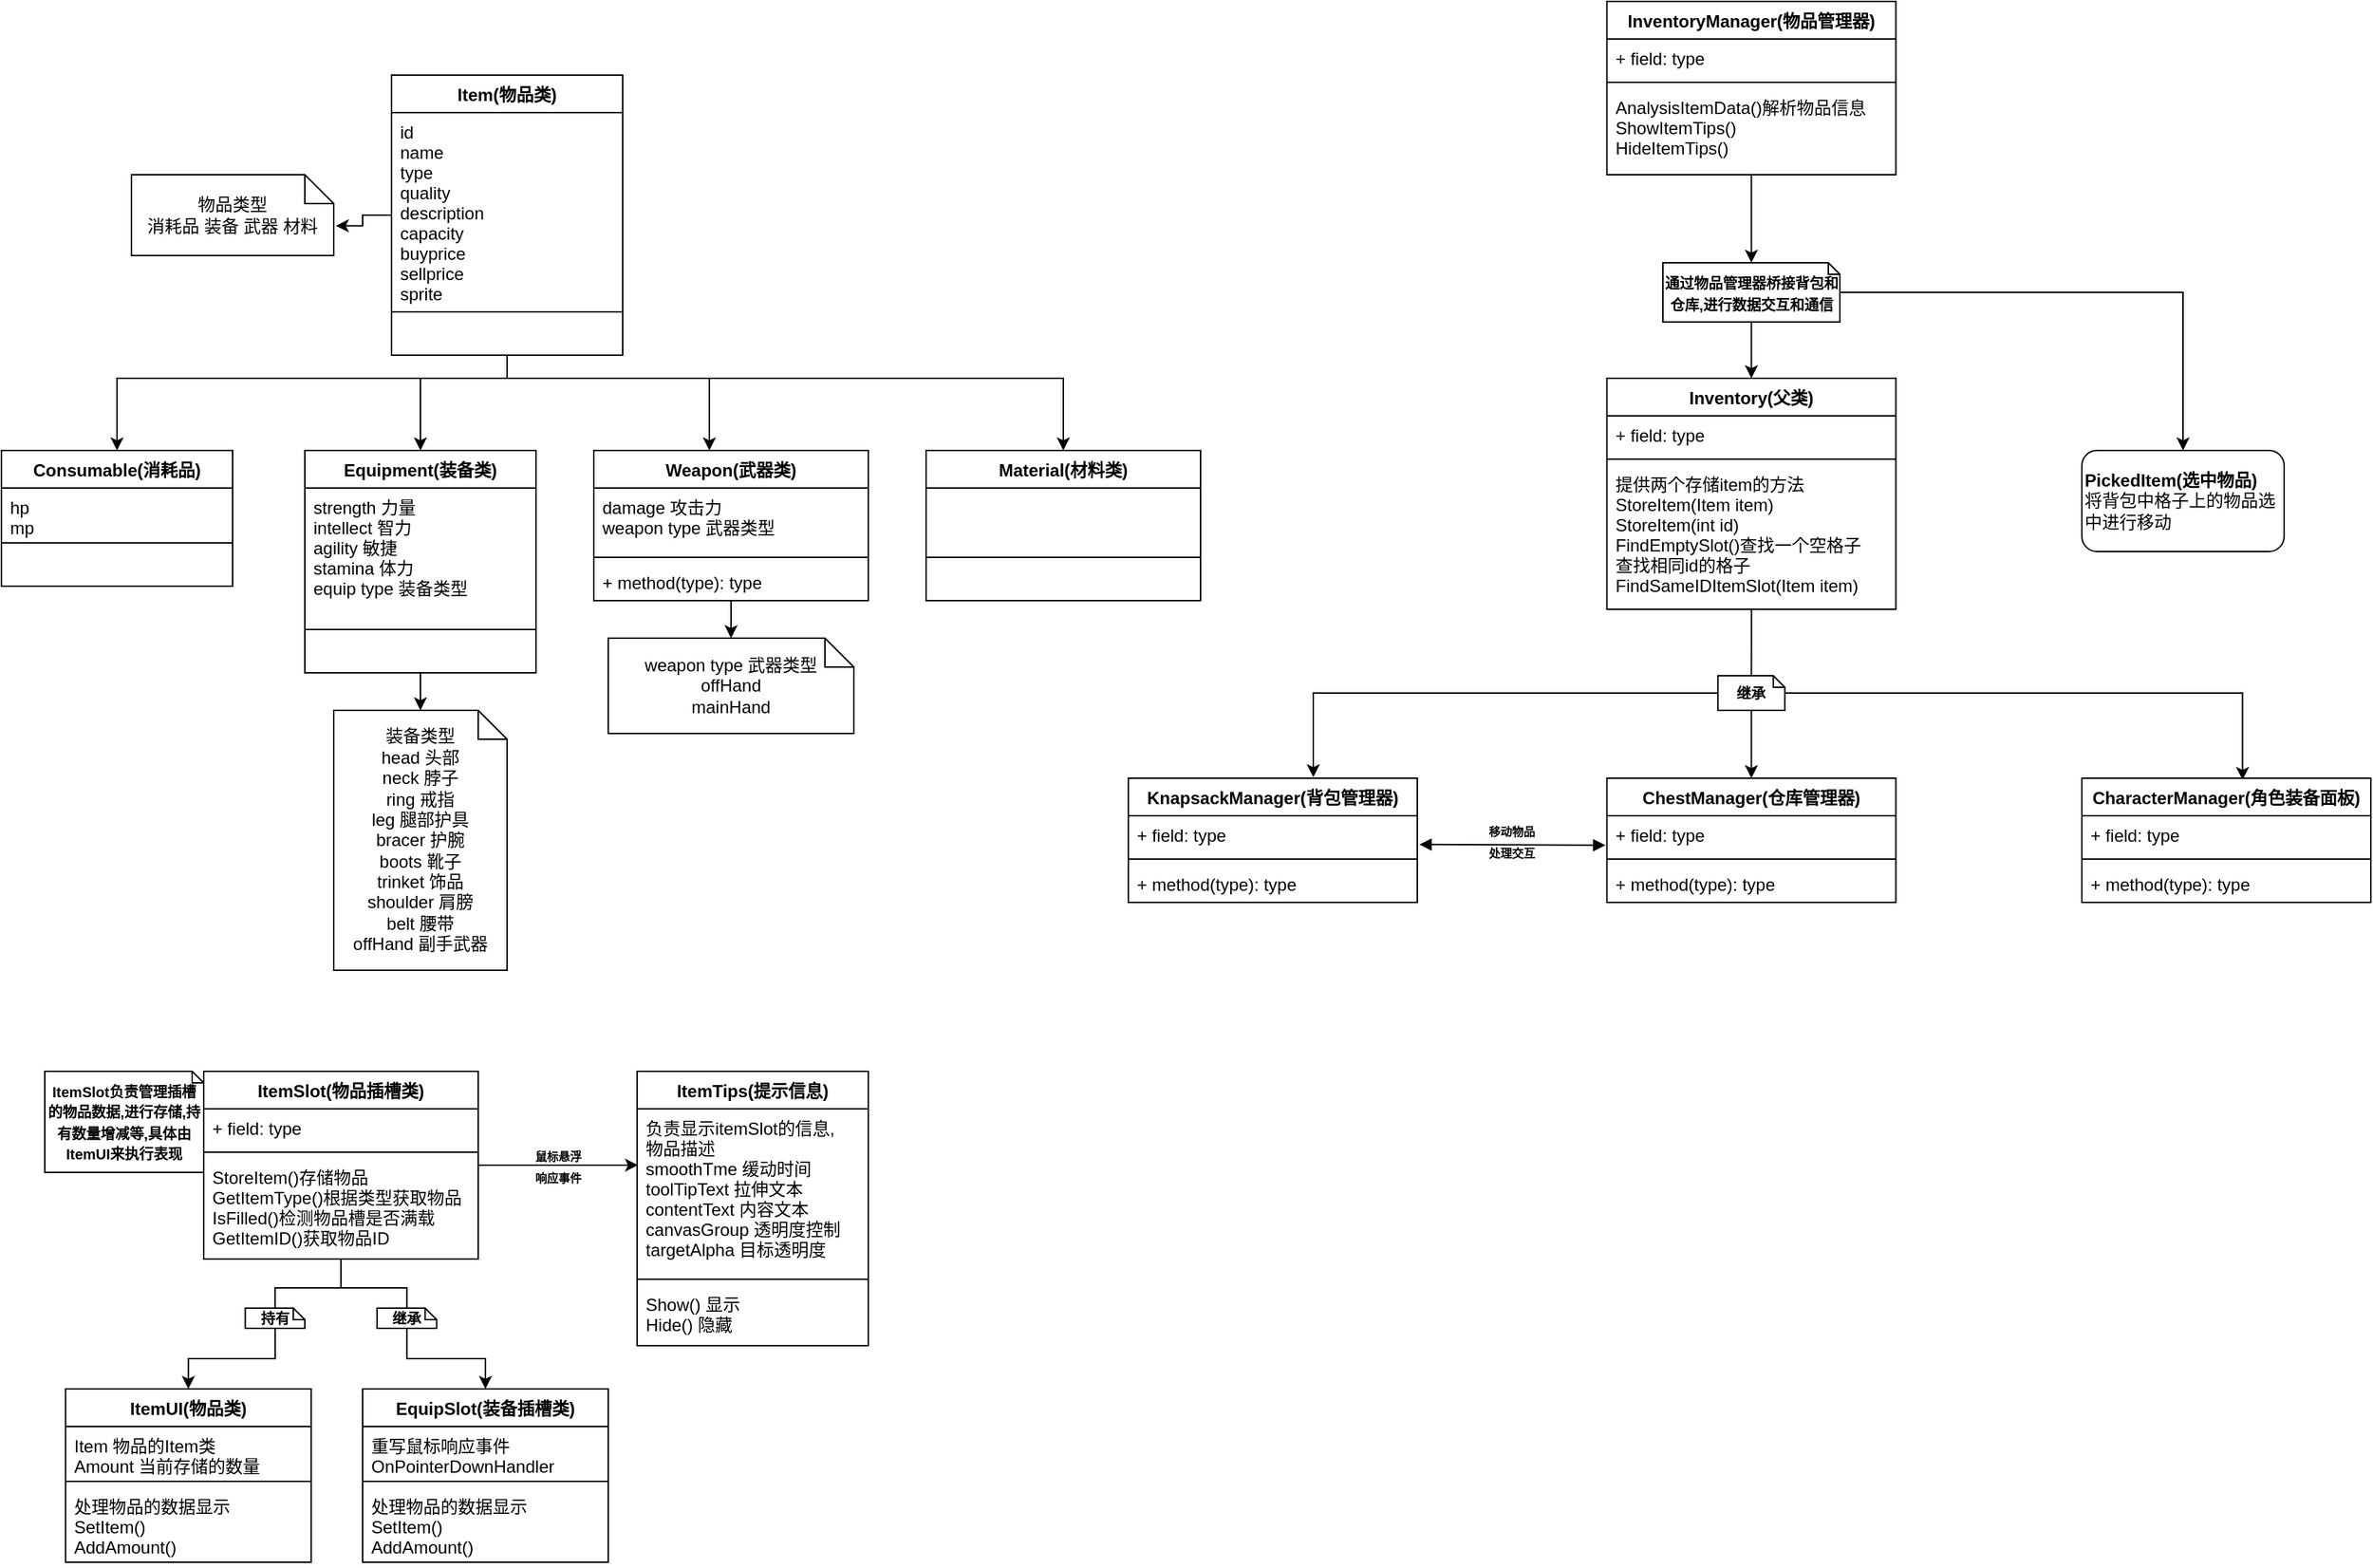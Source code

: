 <mxfile version="14.6.0" type="device"><diagram id="ZgeXcxt-RcczMnQYIGHZ" name="Page-1"><mxGraphModel dx="738" dy="413" grid="1" gridSize="10" guides="1" tooltips="1" connect="1" arrows="1" fold="1" page="1" pageScale="1" pageWidth="850" pageHeight="1100" math="0" shadow="0"><root><mxCell id="0"/><mxCell id="1" parent="0"/><mxCell id="dufxgDNVYpHI1OGXflw_-27" style="edgeStyle=orthogonalEdgeStyle;rounded=0;orthogonalLoop=1;jettySize=auto;html=1;entryX=0.5;entryY=0;entryDx=0;entryDy=0;" parent="1" source="dufxgDNVYpHI1OGXflw_-8" target="dufxgDNVYpHI1OGXflw_-14" edge="1"><mxGeometry relative="1" as="geometry"><Array as="points"><mxPoint x="440" y="360"/><mxPoint x="170" y="360"/></Array></mxGeometry></mxCell><mxCell id="dufxgDNVYpHI1OGXflw_-28" style="edgeStyle=orthogonalEdgeStyle;rounded=0;orthogonalLoop=1;jettySize=auto;html=1;" parent="1" source="dufxgDNVYpHI1OGXflw_-8" target="dufxgDNVYpHI1OGXflw_-20" edge="1"><mxGeometry relative="1" as="geometry"><Array as="points"><mxPoint x="440" y="360"/><mxPoint x="380" y="360"/></Array></mxGeometry></mxCell><mxCell id="dufxgDNVYpHI1OGXflw_-34" style="edgeStyle=orthogonalEdgeStyle;rounded=0;orthogonalLoop=1;jettySize=auto;html=1;" parent="1" source="dufxgDNVYpHI1OGXflw_-8" target="dufxgDNVYpHI1OGXflw_-30" edge="1"><mxGeometry relative="1" as="geometry"><Array as="points"><mxPoint x="440" y="360"/><mxPoint x="580" y="360"/></Array></mxGeometry></mxCell><mxCell id="dufxgDNVYpHI1OGXflw_-40" style="edgeStyle=orthogonalEdgeStyle;rounded=0;orthogonalLoop=1;jettySize=auto;html=1;" parent="1" source="dufxgDNVYpHI1OGXflw_-8" target="dufxgDNVYpHI1OGXflw_-36" edge="1"><mxGeometry relative="1" as="geometry"><Array as="points"><mxPoint x="440" y="360"/><mxPoint x="825" y="360"/></Array></mxGeometry></mxCell><mxCell id="bSa4SVL7BriI_gfOmRT2-6" style="edgeStyle=orthogonalEdgeStyle;rounded=0;orthogonalLoop=1;jettySize=auto;html=1;entryX=1.01;entryY=0.632;entryDx=0;entryDy=0;entryPerimeter=0;" parent="1" source="dufxgDNVYpHI1OGXflw_-8" target="dufxgDNVYpHI1OGXflw_-13" edge="1"><mxGeometry relative="1" as="geometry"/></mxCell><mxCell id="dufxgDNVYpHI1OGXflw_-8" value="Item(物品类)" style="swimlane;fontStyle=1;align=center;verticalAlign=top;childLayout=stackLayout;horizontal=1;startSize=26;horizontalStack=0;resizeParent=1;resizeParentMax=0;resizeLast=0;collapsible=1;marginBottom=0;" parent="1" vertex="1"><mxGeometry x="360" y="150" width="160" height="194" as="geometry"/></mxCell><mxCell id="dufxgDNVYpHI1OGXflw_-9" value="id&#10;name&#10;type&#10;quality&#10;description&#10;capacity&#10;buyprice&#10;sellprice&#10;sprite" style="text;strokeColor=none;fillColor=none;align=left;verticalAlign=top;spacingLeft=4;spacingRight=4;overflow=hidden;rotatable=0;points=[[0,0.5],[1,0.5]];portConstraint=eastwest;" parent="dufxgDNVYpHI1OGXflw_-8" vertex="1"><mxGeometry y="26" width="160" height="134" as="geometry"/></mxCell><mxCell id="dufxgDNVYpHI1OGXflw_-10" value="" style="line;strokeWidth=1;fillColor=none;align=left;verticalAlign=middle;spacingTop=-1;spacingLeft=3;spacingRight=3;rotatable=0;labelPosition=right;points=[];portConstraint=eastwest;" parent="dufxgDNVYpHI1OGXflw_-8" vertex="1"><mxGeometry y="160" width="160" height="8" as="geometry"/></mxCell><mxCell id="dufxgDNVYpHI1OGXflw_-11" value="&#10;&#10;" style="text;strokeColor=none;fillColor=none;align=left;verticalAlign=top;spacingLeft=4;spacingRight=4;overflow=hidden;rotatable=0;points=[[0,0.5],[1,0.5]];portConstraint=eastwest;" parent="dufxgDNVYpHI1OGXflw_-8" vertex="1"><mxGeometry y="168" width="160" height="26" as="geometry"/></mxCell><mxCell id="dufxgDNVYpHI1OGXflw_-13" value="物品类型&lt;br&gt;消耗品 装备 武器 材料" style="shape=note;size=20;whiteSpace=wrap;html=1;" parent="1" vertex="1"><mxGeometry x="180" y="219" width="140" height="56" as="geometry"/></mxCell><mxCell id="dufxgDNVYpHI1OGXflw_-14" value="Consumable(消耗品)" style="swimlane;fontStyle=1;align=center;verticalAlign=top;childLayout=stackLayout;horizontal=1;startSize=26;horizontalStack=0;resizeParent=1;resizeParentMax=0;resizeLast=0;collapsible=1;marginBottom=0;" parent="1" vertex="1"><mxGeometry x="90" y="410" width="160" height="94" as="geometry"/></mxCell><mxCell id="dufxgDNVYpHI1OGXflw_-15" value="hp&#10;mp" style="text;strokeColor=none;fillColor=none;align=left;verticalAlign=top;spacingLeft=4;spacingRight=4;overflow=hidden;rotatable=0;points=[[0,0.5],[1,0.5]];portConstraint=eastwest;" parent="dufxgDNVYpHI1OGXflw_-14" vertex="1"><mxGeometry y="26" width="160" height="34" as="geometry"/></mxCell><mxCell id="dufxgDNVYpHI1OGXflw_-16" value="" style="line;strokeWidth=1;fillColor=none;align=left;verticalAlign=middle;spacingTop=-1;spacingLeft=3;spacingRight=3;rotatable=0;labelPosition=right;points=[];portConstraint=eastwest;" parent="dufxgDNVYpHI1OGXflw_-14" vertex="1"><mxGeometry y="60" width="160" height="8" as="geometry"/></mxCell><mxCell id="dufxgDNVYpHI1OGXflw_-17" value="&#10;&#10;" style="text;strokeColor=none;fillColor=none;align=left;verticalAlign=top;spacingLeft=4;spacingRight=4;overflow=hidden;rotatable=0;points=[[0,0.5],[1,0.5]];portConstraint=eastwest;" parent="dufxgDNVYpHI1OGXflw_-14" vertex="1"><mxGeometry y="68" width="160" height="26" as="geometry"/></mxCell><mxCell id="bSa4SVL7BriI_gfOmRT2-1" style="edgeStyle=orthogonalEdgeStyle;rounded=0;orthogonalLoop=1;jettySize=auto;html=1;" parent="1" source="dufxgDNVYpHI1OGXflw_-20" target="dufxgDNVYpHI1OGXflw_-29" edge="1"><mxGeometry relative="1" as="geometry"/></mxCell><mxCell id="dufxgDNVYpHI1OGXflw_-20" value="Equipment(装备类)" style="swimlane;fontStyle=1;align=center;verticalAlign=top;childLayout=stackLayout;horizontal=1;startSize=26;horizontalStack=0;resizeParent=1;resizeParentMax=0;resizeLast=0;collapsible=1;marginBottom=0;" parent="1" vertex="1"><mxGeometry x="300" y="410" width="160" height="154" as="geometry"/></mxCell><mxCell id="dufxgDNVYpHI1OGXflw_-21" value="strength 力量&#10;intellect 智力&#10;agility 敏捷&#10;stamina 体力&#10;equip type 装备类型" style="text;strokeColor=none;fillColor=none;align=left;verticalAlign=top;spacingLeft=4;spacingRight=4;overflow=hidden;rotatable=0;points=[[0,0.5],[1,0.5]];portConstraint=eastwest;" parent="dufxgDNVYpHI1OGXflw_-20" vertex="1"><mxGeometry y="26" width="160" height="94" as="geometry"/></mxCell><mxCell id="dufxgDNVYpHI1OGXflw_-22" value="" style="line;strokeWidth=1;fillColor=none;align=left;verticalAlign=middle;spacingTop=-1;spacingLeft=3;spacingRight=3;rotatable=0;labelPosition=right;points=[];portConstraint=eastwest;" parent="dufxgDNVYpHI1OGXflw_-20" vertex="1"><mxGeometry y="120" width="160" height="8" as="geometry"/></mxCell><mxCell id="dufxgDNVYpHI1OGXflw_-23" value="&#10;&#10;" style="text;strokeColor=none;fillColor=none;align=left;verticalAlign=top;spacingLeft=4;spacingRight=4;overflow=hidden;rotatable=0;points=[[0,0.5],[1,0.5]];portConstraint=eastwest;" parent="dufxgDNVYpHI1OGXflw_-20" vertex="1"><mxGeometry y="128" width="160" height="26" as="geometry"/></mxCell><mxCell id="dufxgDNVYpHI1OGXflw_-29" value="装备类型&lt;br&gt;head 头部&lt;br&gt;neck 脖子&lt;br&gt;ring 戒指&lt;br&gt;leg 腿部护具&lt;br&gt;bracer 护腕&lt;br&gt;boots 靴子&lt;br&gt;trinket 饰品&lt;br&gt;shoulder 肩膀&lt;br&gt;belt 腰带&lt;br&gt;offHand 副手武器" style="shape=note;size=20;whiteSpace=wrap;html=1;" parent="1" vertex="1"><mxGeometry x="320" y="590" width="120" height="180" as="geometry"/></mxCell><mxCell id="bSa4SVL7BriI_gfOmRT2-2" style="edgeStyle=orthogonalEdgeStyle;rounded=0;orthogonalLoop=1;jettySize=auto;html=1;" parent="1" source="dufxgDNVYpHI1OGXflw_-30" target="dufxgDNVYpHI1OGXflw_-35" edge="1"><mxGeometry relative="1" as="geometry"/></mxCell><mxCell id="dufxgDNVYpHI1OGXflw_-30" value="Weapon(武器类)" style="swimlane;fontStyle=1;align=center;verticalAlign=top;childLayout=stackLayout;horizontal=1;startSize=26;horizontalStack=0;resizeParent=1;resizeParentMax=0;resizeLast=0;collapsible=1;marginBottom=0;" parent="1" vertex="1"><mxGeometry x="500" y="410" width="190" height="104" as="geometry"/></mxCell><mxCell id="dufxgDNVYpHI1OGXflw_-31" value="damage 攻击力&#10;weapon type 武器类型" style="text;strokeColor=none;fillColor=none;align=left;verticalAlign=top;spacingLeft=4;spacingRight=4;overflow=hidden;rotatable=0;points=[[0,0.5],[1,0.5]];portConstraint=eastwest;" parent="dufxgDNVYpHI1OGXflw_-30" vertex="1"><mxGeometry y="26" width="190" height="44" as="geometry"/></mxCell><mxCell id="dufxgDNVYpHI1OGXflw_-32" value="" style="line;strokeWidth=1;fillColor=none;align=left;verticalAlign=middle;spacingTop=-1;spacingLeft=3;spacingRight=3;rotatable=0;labelPosition=right;points=[];portConstraint=eastwest;" parent="dufxgDNVYpHI1OGXflw_-30" vertex="1"><mxGeometry y="70" width="190" height="8" as="geometry"/></mxCell><mxCell id="dufxgDNVYpHI1OGXflw_-33" value="+ method(type): type" style="text;strokeColor=none;fillColor=none;align=left;verticalAlign=top;spacingLeft=4;spacingRight=4;overflow=hidden;rotatable=0;points=[[0,0.5],[1,0.5]];portConstraint=eastwest;" parent="dufxgDNVYpHI1OGXflw_-30" vertex="1"><mxGeometry y="78" width="190" height="26" as="geometry"/></mxCell><mxCell id="dufxgDNVYpHI1OGXflw_-35" value="weapon type 武器类型&lt;br&gt;offHand&lt;br&gt;mainHand" style="shape=note;size=20;whiteSpace=wrap;html=1;" parent="1" vertex="1"><mxGeometry x="510" y="540" width="170" height="66" as="geometry"/></mxCell><mxCell id="dufxgDNVYpHI1OGXflw_-36" value="Material(材料类)" style="swimlane;fontStyle=1;align=center;verticalAlign=top;childLayout=stackLayout;horizontal=1;startSize=26;horizontalStack=0;resizeParent=1;resizeParentMax=0;resizeLast=0;collapsible=1;marginBottom=0;" parent="1" vertex="1"><mxGeometry x="730" y="410" width="190" height="104" as="geometry"/></mxCell><mxCell id="dufxgDNVYpHI1OGXflw_-37" value="&#10;&#10;" style="text;strokeColor=none;fillColor=none;align=left;verticalAlign=top;spacingLeft=4;spacingRight=4;overflow=hidden;rotatable=0;points=[[0,0.5],[1,0.5]];portConstraint=eastwest;" parent="dufxgDNVYpHI1OGXflw_-36" vertex="1"><mxGeometry y="26" width="190" height="44" as="geometry"/></mxCell><mxCell id="dufxgDNVYpHI1OGXflw_-38" value="" style="line;strokeWidth=1;fillColor=none;align=left;verticalAlign=middle;spacingTop=-1;spacingLeft=3;spacingRight=3;rotatable=0;labelPosition=right;points=[];portConstraint=eastwest;" parent="dufxgDNVYpHI1OGXflw_-36" vertex="1"><mxGeometry y="70" width="190" height="8" as="geometry"/></mxCell><mxCell id="dufxgDNVYpHI1OGXflw_-39" value="&#10;&#10;" style="text;strokeColor=none;fillColor=none;align=left;verticalAlign=top;spacingLeft=4;spacingRight=4;overflow=hidden;rotatable=0;points=[[0,0.5],[1,0.5]];portConstraint=eastwest;" parent="dufxgDNVYpHI1OGXflw_-36" vertex="1"><mxGeometry y="78" width="190" height="26" as="geometry"/></mxCell><mxCell id="G5thAemZ0cz3YNjMz0pM-1" style="edgeStyle=orthogonalEdgeStyle;rounded=0;orthogonalLoop=1;jettySize=auto;html=1;entryX=0.5;entryY=0;entryDx=0;entryDy=0;entryPerimeter=0;" parent="1" source="a8ysmdw-aWWCuAZTSZv7-1" target="Y-asqkOTbQeo7rn_xofh-21" edge="1"><mxGeometry relative="1" as="geometry"/></mxCell><mxCell id="a8ysmdw-aWWCuAZTSZv7-1" value="InventoryManager(物品管理器)" style="swimlane;fontStyle=1;align=center;verticalAlign=top;childLayout=stackLayout;horizontal=1;startSize=26;horizontalStack=0;resizeParent=1;resizeParentMax=0;resizeLast=0;collapsible=1;marginBottom=0;" parent="1" vertex="1"><mxGeometry x="1201.25" y="99" width="200" height="120" as="geometry"/></mxCell><mxCell id="a8ysmdw-aWWCuAZTSZv7-2" value="+ field: type" style="text;strokeColor=none;fillColor=none;align=left;verticalAlign=top;spacingLeft=4;spacingRight=4;overflow=hidden;rotatable=0;points=[[0,0.5],[1,0.5]];portConstraint=eastwest;" parent="a8ysmdw-aWWCuAZTSZv7-1" vertex="1"><mxGeometry y="26" width="200" height="26" as="geometry"/></mxCell><mxCell id="a8ysmdw-aWWCuAZTSZv7-3" value="" style="line;strokeWidth=1;fillColor=none;align=left;verticalAlign=middle;spacingTop=-1;spacingLeft=3;spacingRight=3;rotatable=0;labelPosition=right;points=[];portConstraint=eastwest;" parent="a8ysmdw-aWWCuAZTSZv7-1" vertex="1"><mxGeometry y="52" width="200" height="8" as="geometry"/></mxCell><mxCell id="a8ysmdw-aWWCuAZTSZv7-4" value="AnalysisItemData()解析物品信息&#10;ShowItemTips()&#10;HideItemTips()&#10;" style="text;strokeColor=none;fillColor=none;align=left;verticalAlign=top;spacingLeft=4;spacingRight=4;overflow=hidden;rotatable=0;points=[[0,0.5],[1,0.5]];portConstraint=eastwest;" parent="a8ysmdw-aWWCuAZTSZv7-1" vertex="1"><mxGeometry y="60" width="200" height="60" as="geometry"/></mxCell><mxCell id="Y-asqkOTbQeo7rn_xofh-1" value="ChestManager(仓库管理器)" style="swimlane;fontStyle=1;align=center;verticalAlign=top;childLayout=stackLayout;horizontal=1;startSize=26;horizontalStack=0;resizeParent=1;resizeParentMax=0;resizeLast=0;collapsible=1;marginBottom=0;" parent="1" vertex="1"><mxGeometry x="1201.25" y="637" width="200" height="86" as="geometry"/></mxCell><mxCell id="Y-asqkOTbQeo7rn_xofh-2" value="+ field: type" style="text;strokeColor=none;fillColor=none;align=left;verticalAlign=top;spacingLeft=4;spacingRight=4;overflow=hidden;rotatable=0;points=[[0,0.5],[1,0.5]];portConstraint=eastwest;" parent="Y-asqkOTbQeo7rn_xofh-1" vertex="1"><mxGeometry y="26" width="200" height="26" as="geometry"/></mxCell><mxCell id="Y-asqkOTbQeo7rn_xofh-3" value="" style="line;strokeWidth=1;fillColor=none;align=left;verticalAlign=middle;spacingTop=-1;spacingLeft=3;spacingRight=3;rotatable=0;labelPosition=right;points=[];portConstraint=eastwest;" parent="Y-asqkOTbQeo7rn_xofh-1" vertex="1"><mxGeometry y="52" width="200" height="8" as="geometry"/></mxCell><mxCell id="Y-asqkOTbQeo7rn_xofh-4" value="+ method(type): type" style="text;strokeColor=none;fillColor=none;align=left;verticalAlign=top;spacingLeft=4;spacingRight=4;overflow=hidden;rotatable=0;points=[[0,0.5],[1,0.5]];portConstraint=eastwest;" parent="Y-asqkOTbQeo7rn_xofh-1" vertex="1"><mxGeometry y="60" width="200" height="26" as="geometry"/></mxCell><mxCell id="Y-asqkOTbQeo7rn_xofh-5" value="KnapsackManager(背包管理器)" style="swimlane;fontStyle=1;align=center;verticalAlign=top;childLayout=stackLayout;horizontal=1;startSize=26;horizontalStack=0;resizeParent=1;resizeParentMax=0;resizeLast=0;collapsible=1;marginBottom=0;" parent="1" vertex="1"><mxGeometry x="870" y="637" width="200" height="86" as="geometry"/></mxCell><mxCell id="Y-asqkOTbQeo7rn_xofh-6" value="+ field: type" style="text;strokeColor=none;fillColor=none;align=left;verticalAlign=top;spacingLeft=4;spacingRight=4;overflow=hidden;rotatable=0;points=[[0,0.5],[1,0.5]];portConstraint=eastwest;" parent="Y-asqkOTbQeo7rn_xofh-5" vertex="1"><mxGeometry y="26" width="200" height="26" as="geometry"/></mxCell><mxCell id="Y-asqkOTbQeo7rn_xofh-7" value="" style="line;strokeWidth=1;fillColor=none;align=left;verticalAlign=middle;spacingTop=-1;spacingLeft=3;spacingRight=3;rotatable=0;labelPosition=right;points=[];portConstraint=eastwest;" parent="Y-asqkOTbQeo7rn_xofh-5" vertex="1"><mxGeometry y="52" width="200" height="8" as="geometry"/></mxCell><mxCell id="Y-asqkOTbQeo7rn_xofh-8" value="+ method(type): type" style="text;strokeColor=none;fillColor=none;align=left;verticalAlign=top;spacingLeft=4;spacingRight=4;overflow=hidden;rotatable=0;points=[[0,0.5],[1,0.5]];portConstraint=eastwest;" parent="Y-asqkOTbQeo7rn_xofh-5" vertex="1"><mxGeometry y="60" width="200" height="26" as="geometry"/></mxCell><mxCell id="Y-asqkOTbQeo7rn_xofh-19" value="" style="endArrow=block;startArrow=block;endFill=1;startFill=1;html=1;entryX=-0.005;entryY=0.786;entryDx=0;entryDy=0;entryPerimeter=0;exitX=1.007;exitY=0.765;exitDx=0;exitDy=0;exitPerimeter=0;" parent="1" source="Y-asqkOTbQeo7rn_xofh-6" target="Y-asqkOTbQeo7rn_xofh-2" edge="1"><mxGeometry width="160" relative="1" as="geometry"><mxPoint x="1261.25" y="461.8" as="sourcePoint"/><mxPoint x="1331.25" y="461.8" as="targetPoint"/></mxGeometry></mxCell><mxCell id="Y-asqkOTbQeo7rn_xofh-20" value="&lt;font style=&quot;font-size: 8px&quot;&gt;&lt;b&gt;移动物品&lt;br&gt;处理交互&lt;/b&gt;&lt;/font&gt;" style="text;html=1;align=center;verticalAlign=middle;resizable=0;points=[];autosize=1;" parent="1" vertex="1"><mxGeometry x="1110" y="660" width="50" height="40" as="geometry"/></mxCell><mxCell id="G5thAemZ0cz3YNjMz0pM-6" style="edgeStyle=orthogonalEdgeStyle;rounded=0;orthogonalLoop=1;jettySize=auto;html=1;entryX=0.5;entryY=0;entryDx=0;entryDy=0;" parent="1" source="Y-asqkOTbQeo7rn_xofh-21" target="G5thAemZ0cz3YNjMz0pM-2" edge="1"><mxGeometry relative="1" as="geometry"/></mxCell><mxCell id="MIRRc0vEgBYdLMYmsHX9-9" style="edgeStyle=orthogonalEdgeStyle;rounded=0;orthogonalLoop=1;jettySize=auto;html=1;entryX=0.5;entryY=0;entryDx=0;entryDy=0;" parent="1" source="Y-asqkOTbQeo7rn_xofh-21" target="MIRRc0vEgBYdLMYmsHX9-8" edge="1"><mxGeometry relative="1" as="geometry"/></mxCell><mxCell id="Y-asqkOTbQeo7rn_xofh-21" value="&lt;font style=&quot;font-size: 10px&quot;&gt;&lt;b&gt;通过物品管理器桥接背包和仓库,进行数据交互和通信&lt;/b&gt;&lt;/font&gt;" style="shape=note;size=8;whiteSpace=wrap;html=1;" parent="1" vertex="1"><mxGeometry x="1240" y="280" width="122.5" height="41" as="geometry"/></mxCell><mxCell id="XNWI1k9EDtpKZ739inv3-7" style="edgeStyle=orthogonalEdgeStyle;rounded=0;orthogonalLoop=1;jettySize=auto;html=1;endArrow=none;endFill=0;" parent="1" source="G5thAemZ0cz3YNjMz0pM-2" target="G5thAemZ0cz3YNjMz0pM-9" edge="1"><mxGeometry relative="1" as="geometry"/></mxCell><mxCell id="G5thAemZ0cz3YNjMz0pM-2" value="Inventory(父类)" style="swimlane;fontStyle=1;align=center;verticalAlign=top;childLayout=stackLayout;horizontal=1;startSize=26;horizontalStack=0;resizeParent=1;resizeParentMax=0;resizeLast=0;collapsible=1;marginBottom=0;" parent="1" vertex="1"><mxGeometry x="1201.25" y="360" width="200" height="160" as="geometry"/></mxCell><mxCell id="G5thAemZ0cz3YNjMz0pM-3" value="+ field: type" style="text;strokeColor=none;fillColor=none;align=left;verticalAlign=top;spacingLeft=4;spacingRight=4;overflow=hidden;rotatable=0;points=[[0,0.5],[1,0.5]];portConstraint=eastwest;" parent="G5thAemZ0cz3YNjMz0pM-2" vertex="1"><mxGeometry y="26" width="200" height="26" as="geometry"/></mxCell><mxCell id="G5thAemZ0cz3YNjMz0pM-4" value="" style="line;strokeWidth=1;fillColor=none;align=left;verticalAlign=middle;spacingTop=-1;spacingLeft=3;spacingRight=3;rotatable=0;labelPosition=right;points=[];portConstraint=eastwest;" parent="G5thAemZ0cz3YNjMz0pM-2" vertex="1"><mxGeometry y="52" width="200" height="8" as="geometry"/></mxCell><mxCell id="G5thAemZ0cz3YNjMz0pM-5" value="提供两个存储item的方法&#10;StoreItem(Item item)&#10;StoreItem(int id)&#10;FindEmptySlot()查找一个空格子&#10;查找相同id的格子&#10;FindSameIDItemSlot(Item item)" style="text;strokeColor=none;fillColor=none;align=left;verticalAlign=top;spacingLeft=4;spacingRight=4;overflow=hidden;rotatable=0;points=[[0,0.5],[1,0.5]];portConstraint=eastwest;" parent="G5thAemZ0cz3YNjMz0pM-2" vertex="1"><mxGeometry y="60" width="200" height="100" as="geometry"/></mxCell><mxCell id="XNWI1k9EDtpKZ739inv3-8" style="edgeStyle=orthogonalEdgeStyle;rounded=0;orthogonalLoop=1;jettySize=auto;html=1;entryX=0.64;entryY=-0.008;entryDx=0;entryDy=0;entryPerimeter=0;endArrow=classic;endFill=1;" parent="1" source="G5thAemZ0cz3YNjMz0pM-9" target="Y-asqkOTbQeo7rn_xofh-5" edge="1"><mxGeometry relative="1" as="geometry"/></mxCell><mxCell id="XNWI1k9EDtpKZ739inv3-9" style="edgeStyle=orthogonalEdgeStyle;rounded=0;orthogonalLoop=1;jettySize=auto;html=1;entryX=0.556;entryY=0.014;entryDx=0;entryDy=0;entryPerimeter=0;endArrow=classic;endFill=1;" parent="1" source="G5thAemZ0cz3YNjMz0pM-9" target="XNWI1k9EDtpKZ739inv3-1" edge="1"><mxGeometry relative="1" as="geometry"/></mxCell><mxCell id="XNWI1k9EDtpKZ739inv3-10" style="edgeStyle=orthogonalEdgeStyle;rounded=0;orthogonalLoop=1;jettySize=auto;html=1;entryX=0.5;entryY=0;entryDx=0;entryDy=0;endArrow=classic;endFill=1;" parent="1" source="G5thAemZ0cz3YNjMz0pM-9" target="Y-asqkOTbQeo7rn_xofh-1" edge="1"><mxGeometry relative="1" as="geometry"/></mxCell><mxCell id="G5thAemZ0cz3YNjMz0pM-9" value="&lt;span style=&quot;font-size: 10px&quot;&gt;&lt;b&gt;继承&lt;/b&gt;&lt;/span&gt;" style="shape=note;size=8;whiteSpace=wrap;html=1;" parent="1" vertex="1"><mxGeometry x="1278.12" y="566" width="46.26" height="24" as="geometry"/></mxCell><mxCell id="2qTLkUp44pF1V-YXZr83-5" style="edgeStyle=orthogonalEdgeStyle;rounded=0;orthogonalLoop=1;jettySize=auto;html=1;entryX=0.004;entryY=0.342;entryDx=0;entryDy=0;entryPerimeter=0;" parent="1" source="G5thAemZ0cz3YNjMz0pM-14" target="2qTLkUp44pF1V-YXZr83-2" edge="1"><mxGeometry relative="1" as="geometry"/></mxCell><mxCell id="I4-qfHvELWmOvbUTC2TD-11" style="edgeStyle=orthogonalEdgeStyle;rounded=0;orthogonalLoop=1;jettySize=auto;html=1;entryX=0.5;entryY=0;entryDx=0;entryDy=0;entryPerimeter=0;endArrow=none;endFill=0;" edge="1" parent="1" source="G5thAemZ0cz3YNjMz0pM-14" target="G5thAemZ0cz3YNjMz0pM-23"><mxGeometry relative="1" as="geometry"/></mxCell><mxCell id="I4-qfHvELWmOvbUTC2TD-12" style="edgeStyle=orthogonalEdgeStyle;rounded=0;orthogonalLoop=1;jettySize=auto;html=1;endArrow=none;endFill=0;" edge="1" parent="1" source="G5thAemZ0cz3YNjMz0pM-14" target="I4-qfHvELWmOvbUTC2TD-9"><mxGeometry relative="1" as="geometry"/></mxCell><mxCell id="G5thAemZ0cz3YNjMz0pM-14" value="ItemSlot(物品插槽类)" style="swimlane;fontStyle=1;align=center;verticalAlign=top;childLayout=stackLayout;horizontal=1;startSize=26;horizontalStack=0;resizeParent=1;resizeParentMax=0;resizeLast=0;collapsible=1;marginBottom=0;" parent="1" vertex="1"><mxGeometry x="230" y="840" width="190" height="130" as="geometry"/></mxCell><mxCell id="G5thAemZ0cz3YNjMz0pM-15" value="+ field: type" style="text;strokeColor=none;fillColor=none;align=left;verticalAlign=top;spacingLeft=4;spacingRight=4;overflow=hidden;rotatable=0;points=[[0,0.5],[1,0.5]];portConstraint=eastwest;" parent="G5thAemZ0cz3YNjMz0pM-14" vertex="1"><mxGeometry y="26" width="190" height="26" as="geometry"/></mxCell><mxCell id="G5thAemZ0cz3YNjMz0pM-16" value="" style="line;strokeWidth=1;fillColor=none;align=left;verticalAlign=middle;spacingTop=-1;spacingLeft=3;spacingRight=3;rotatable=0;labelPosition=right;points=[];portConstraint=eastwest;" parent="G5thAemZ0cz3YNjMz0pM-14" vertex="1"><mxGeometry y="52" width="190" height="8" as="geometry"/></mxCell><mxCell id="G5thAemZ0cz3YNjMz0pM-17" value="StoreItem()存储物品&#10;GetItemType()根据类型获取物品&#10;IsFilled()检测物品槽是否满载&#10;GetItemID()获取物品ID&#10;" style="text;strokeColor=none;fillColor=none;align=left;verticalAlign=top;spacingLeft=4;spacingRight=4;overflow=hidden;rotatable=0;points=[[0,0.5],[1,0.5]];portConstraint=eastwest;" parent="G5thAemZ0cz3YNjMz0pM-14" vertex="1"><mxGeometry y="60" width="190" height="70" as="geometry"/></mxCell><mxCell id="G5thAemZ0cz3YNjMz0pM-18" value="ItemUI(物品类)" style="swimlane;fontStyle=1;align=center;verticalAlign=top;childLayout=stackLayout;horizontal=1;startSize=26;horizontalStack=0;resizeParent=1;resizeParentMax=0;resizeLast=0;collapsible=1;marginBottom=0;" parent="1" vertex="1"><mxGeometry x="134.37" y="1060" width="170" height="120" as="geometry"/></mxCell><mxCell id="G5thAemZ0cz3YNjMz0pM-19" value="Item 物品的Item类&#10;Amount 当前存储的数量" style="text;strokeColor=none;fillColor=none;align=left;verticalAlign=top;spacingLeft=4;spacingRight=4;overflow=hidden;rotatable=0;points=[[0,0.5],[1,0.5]];portConstraint=eastwest;" parent="G5thAemZ0cz3YNjMz0pM-18" vertex="1"><mxGeometry y="26" width="170" height="34" as="geometry"/></mxCell><mxCell id="G5thAemZ0cz3YNjMz0pM-20" value="" style="line;strokeWidth=1;fillColor=none;align=left;verticalAlign=middle;spacingTop=-1;spacingLeft=3;spacingRight=3;rotatable=0;labelPosition=right;points=[];portConstraint=eastwest;" parent="G5thAemZ0cz3YNjMz0pM-18" vertex="1"><mxGeometry y="60" width="170" height="8" as="geometry"/></mxCell><mxCell id="G5thAemZ0cz3YNjMz0pM-21" value="处理物品的数据显示&#10;SetItem()&#10;AddAmount()" style="text;strokeColor=none;fillColor=none;align=left;verticalAlign=top;spacingLeft=4;spacingRight=4;overflow=hidden;rotatable=0;points=[[0,0.5],[1,0.5]];portConstraint=eastwest;" parent="G5thAemZ0cz3YNjMz0pM-18" vertex="1"><mxGeometry y="68" width="170" height="52" as="geometry"/></mxCell><mxCell id="I4-qfHvELWmOvbUTC2TD-10" style="edgeStyle=orthogonalEdgeStyle;rounded=0;orthogonalLoop=1;jettySize=auto;html=1;entryX=0.5;entryY=0;entryDx=0;entryDy=0;endArrow=classic;endFill=1;" edge="1" parent="1" source="G5thAemZ0cz3YNjMz0pM-23" target="G5thAemZ0cz3YNjMz0pM-18"><mxGeometry relative="1" as="geometry"/></mxCell><mxCell id="G5thAemZ0cz3YNjMz0pM-23" value="&lt;span style=&quot;font-size: 10px&quot;&gt;&lt;b&gt;持有&lt;/b&gt;&lt;/span&gt;" style="shape=note;size=8;whiteSpace=wrap;html=1;" parent="1" vertex="1"><mxGeometry x="258.75" y="1004" width="41.25" height="14" as="geometry"/></mxCell><mxCell id="G5thAemZ0cz3YNjMz0pM-24" value="&lt;span style=&quot;font-size: 10px&quot;&gt;&lt;b&gt;ItemSlot负责管理插槽的物品数据,进行存储,持有数量增减等,具体由ItemUI来执行表现&lt;/b&gt;&lt;/span&gt;" style="shape=note;size=8;whiteSpace=wrap;html=1;" parent="1" vertex="1"><mxGeometry x="120" y="840" width="110" height="70" as="geometry"/></mxCell><mxCell id="2qTLkUp44pF1V-YXZr83-1" value="ItemTips(提示信息)" style="swimlane;fontStyle=1;align=center;verticalAlign=top;childLayout=stackLayout;horizontal=1;startSize=26;horizontalStack=0;resizeParent=1;resizeParentMax=0;resizeLast=0;collapsible=1;marginBottom=0;" parent="1" vertex="1"><mxGeometry x="530" y="840" width="160" height="190" as="geometry"/></mxCell><mxCell id="2qTLkUp44pF1V-YXZr83-2" value="负责显示itemSlot的信息,&#10;物品描述&#10;smoothTme 缓动时间&#10;toolTipText 拉伸文本&#10;contentText 内容文本&#10;canvasGroup 透明度控制&#10;targetAlpha 目标透明度" style="text;strokeColor=none;fillColor=none;align=left;verticalAlign=top;spacingLeft=4;spacingRight=4;overflow=hidden;rotatable=0;points=[[0,0.5],[1,0.5]];portConstraint=eastwest;" parent="2qTLkUp44pF1V-YXZr83-1" vertex="1"><mxGeometry y="26" width="160" height="114" as="geometry"/></mxCell><mxCell id="2qTLkUp44pF1V-YXZr83-3" value="" style="line;strokeWidth=1;fillColor=none;align=left;verticalAlign=middle;spacingTop=-1;spacingLeft=3;spacingRight=3;rotatable=0;labelPosition=right;points=[];portConstraint=eastwest;" parent="2qTLkUp44pF1V-YXZr83-1" vertex="1"><mxGeometry y="140" width="160" height="8" as="geometry"/></mxCell><mxCell id="2qTLkUp44pF1V-YXZr83-4" value="Show() 显示&#10;Hide() 隐藏" style="text;strokeColor=none;fillColor=none;align=left;verticalAlign=top;spacingLeft=4;spacingRight=4;overflow=hidden;rotatable=0;points=[[0,0.5],[1,0.5]];portConstraint=eastwest;" parent="2qTLkUp44pF1V-YXZr83-1" vertex="1"><mxGeometry y="148" width="160" height="42" as="geometry"/></mxCell><mxCell id="2qTLkUp44pF1V-YXZr83-6" value="&lt;span style=&quot;font-size: 8px&quot;&gt;&lt;b&gt;鼠标悬浮&lt;br&gt;响应事件&lt;/b&gt;&lt;/span&gt;" style="text;html=1;align=center;verticalAlign=middle;resizable=0;points=[];autosize=1;" parent="1" vertex="1"><mxGeometry x="450.0" y="885" width="50" height="40" as="geometry"/></mxCell><mxCell id="MIRRc0vEgBYdLMYmsHX9-8" value="&lt;span style=&quot;font-weight: 700&quot;&gt;PickedItem(选中物品)&lt;/span&gt;&lt;span&gt;&lt;br&gt;将背包中格子上的物品选&lt;/span&gt;&lt;br style=&quot;padding: 0px ; margin: 0px&quot;&gt;&lt;span&gt;中进行移动&lt;/span&gt;" style="rounded=1;whiteSpace=wrap;html=1;align=left;" parent="1" vertex="1"><mxGeometry x="1530" y="410" width="140" height="70" as="geometry"/></mxCell><mxCell id="XNWI1k9EDtpKZ739inv3-1" value="CharacterManager(角色装备面板)" style="swimlane;fontStyle=1;align=center;verticalAlign=top;childLayout=stackLayout;horizontal=1;startSize=26;horizontalStack=0;resizeParent=1;resizeParentMax=0;resizeLast=0;collapsible=1;marginBottom=0;" parent="1" vertex="1"><mxGeometry x="1530" y="637" width="200" height="86" as="geometry"/></mxCell><mxCell id="XNWI1k9EDtpKZ739inv3-2" value="+ field: type" style="text;strokeColor=none;fillColor=none;align=left;verticalAlign=top;spacingLeft=4;spacingRight=4;overflow=hidden;rotatable=0;points=[[0,0.5],[1,0.5]];portConstraint=eastwest;" parent="XNWI1k9EDtpKZ739inv3-1" vertex="1"><mxGeometry y="26" width="200" height="26" as="geometry"/></mxCell><mxCell id="XNWI1k9EDtpKZ739inv3-3" value="" style="line;strokeWidth=1;fillColor=none;align=left;verticalAlign=middle;spacingTop=-1;spacingLeft=3;spacingRight=3;rotatable=0;labelPosition=right;points=[];portConstraint=eastwest;" parent="XNWI1k9EDtpKZ739inv3-1" vertex="1"><mxGeometry y="52" width="200" height="8" as="geometry"/></mxCell><mxCell id="XNWI1k9EDtpKZ739inv3-4" value="+ method(type): type" style="text;strokeColor=none;fillColor=none;align=left;verticalAlign=top;spacingLeft=4;spacingRight=4;overflow=hidden;rotatable=0;points=[[0,0.5],[1,0.5]];portConstraint=eastwest;" parent="XNWI1k9EDtpKZ739inv3-1" vertex="1"><mxGeometry y="60" width="200" height="26" as="geometry"/></mxCell><mxCell id="I4-qfHvELWmOvbUTC2TD-4" value="EquipSlot(装备插槽类)" style="swimlane;fontStyle=1;align=center;verticalAlign=top;childLayout=stackLayout;horizontal=1;startSize=26;horizontalStack=0;resizeParent=1;resizeParentMax=0;resizeLast=0;collapsible=1;marginBottom=0;" vertex="1" parent="1"><mxGeometry x="340" y="1060" width="170" height="120" as="geometry"/></mxCell><mxCell id="I4-qfHvELWmOvbUTC2TD-5" value="重写鼠标响应事件&#10;OnPointerDownHandler&#10;" style="text;strokeColor=none;fillColor=none;align=left;verticalAlign=top;spacingLeft=4;spacingRight=4;overflow=hidden;rotatable=0;points=[[0,0.5],[1,0.5]];portConstraint=eastwest;" vertex="1" parent="I4-qfHvELWmOvbUTC2TD-4"><mxGeometry y="26" width="170" height="34" as="geometry"/></mxCell><mxCell id="I4-qfHvELWmOvbUTC2TD-6" value="" style="line;strokeWidth=1;fillColor=none;align=left;verticalAlign=middle;spacingTop=-1;spacingLeft=3;spacingRight=3;rotatable=0;labelPosition=right;points=[];portConstraint=eastwest;" vertex="1" parent="I4-qfHvELWmOvbUTC2TD-4"><mxGeometry y="60" width="170" height="8" as="geometry"/></mxCell><mxCell id="I4-qfHvELWmOvbUTC2TD-7" value="处理物品的数据显示&#10;SetItem()&#10;AddAmount()" style="text;strokeColor=none;fillColor=none;align=left;verticalAlign=top;spacingLeft=4;spacingRight=4;overflow=hidden;rotatable=0;points=[[0,0.5],[1,0.5]];portConstraint=eastwest;" vertex="1" parent="I4-qfHvELWmOvbUTC2TD-4"><mxGeometry y="68" width="170" height="52" as="geometry"/></mxCell><mxCell id="I4-qfHvELWmOvbUTC2TD-13" style="edgeStyle=orthogonalEdgeStyle;rounded=0;orthogonalLoop=1;jettySize=auto;html=1;entryX=0.5;entryY=0;entryDx=0;entryDy=0;endArrow=classic;endFill=1;" edge="1" parent="1" source="I4-qfHvELWmOvbUTC2TD-9" target="I4-qfHvELWmOvbUTC2TD-4"><mxGeometry relative="1" as="geometry"/></mxCell><mxCell id="I4-qfHvELWmOvbUTC2TD-9" value="&lt;span style=&quot;font-size: 10px&quot;&gt;&lt;b&gt;继承&lt;/b&gt;&lt;/span&gt;" style="shape=note;size=8;whiteSpace=wrap;html=1;" vertex="1" parent="1"><mxGeometry x="350" y="1004" width="41.25" height="14" as="geometry"/></mxCell></root></mxGraphModel></diagram></mxfile>